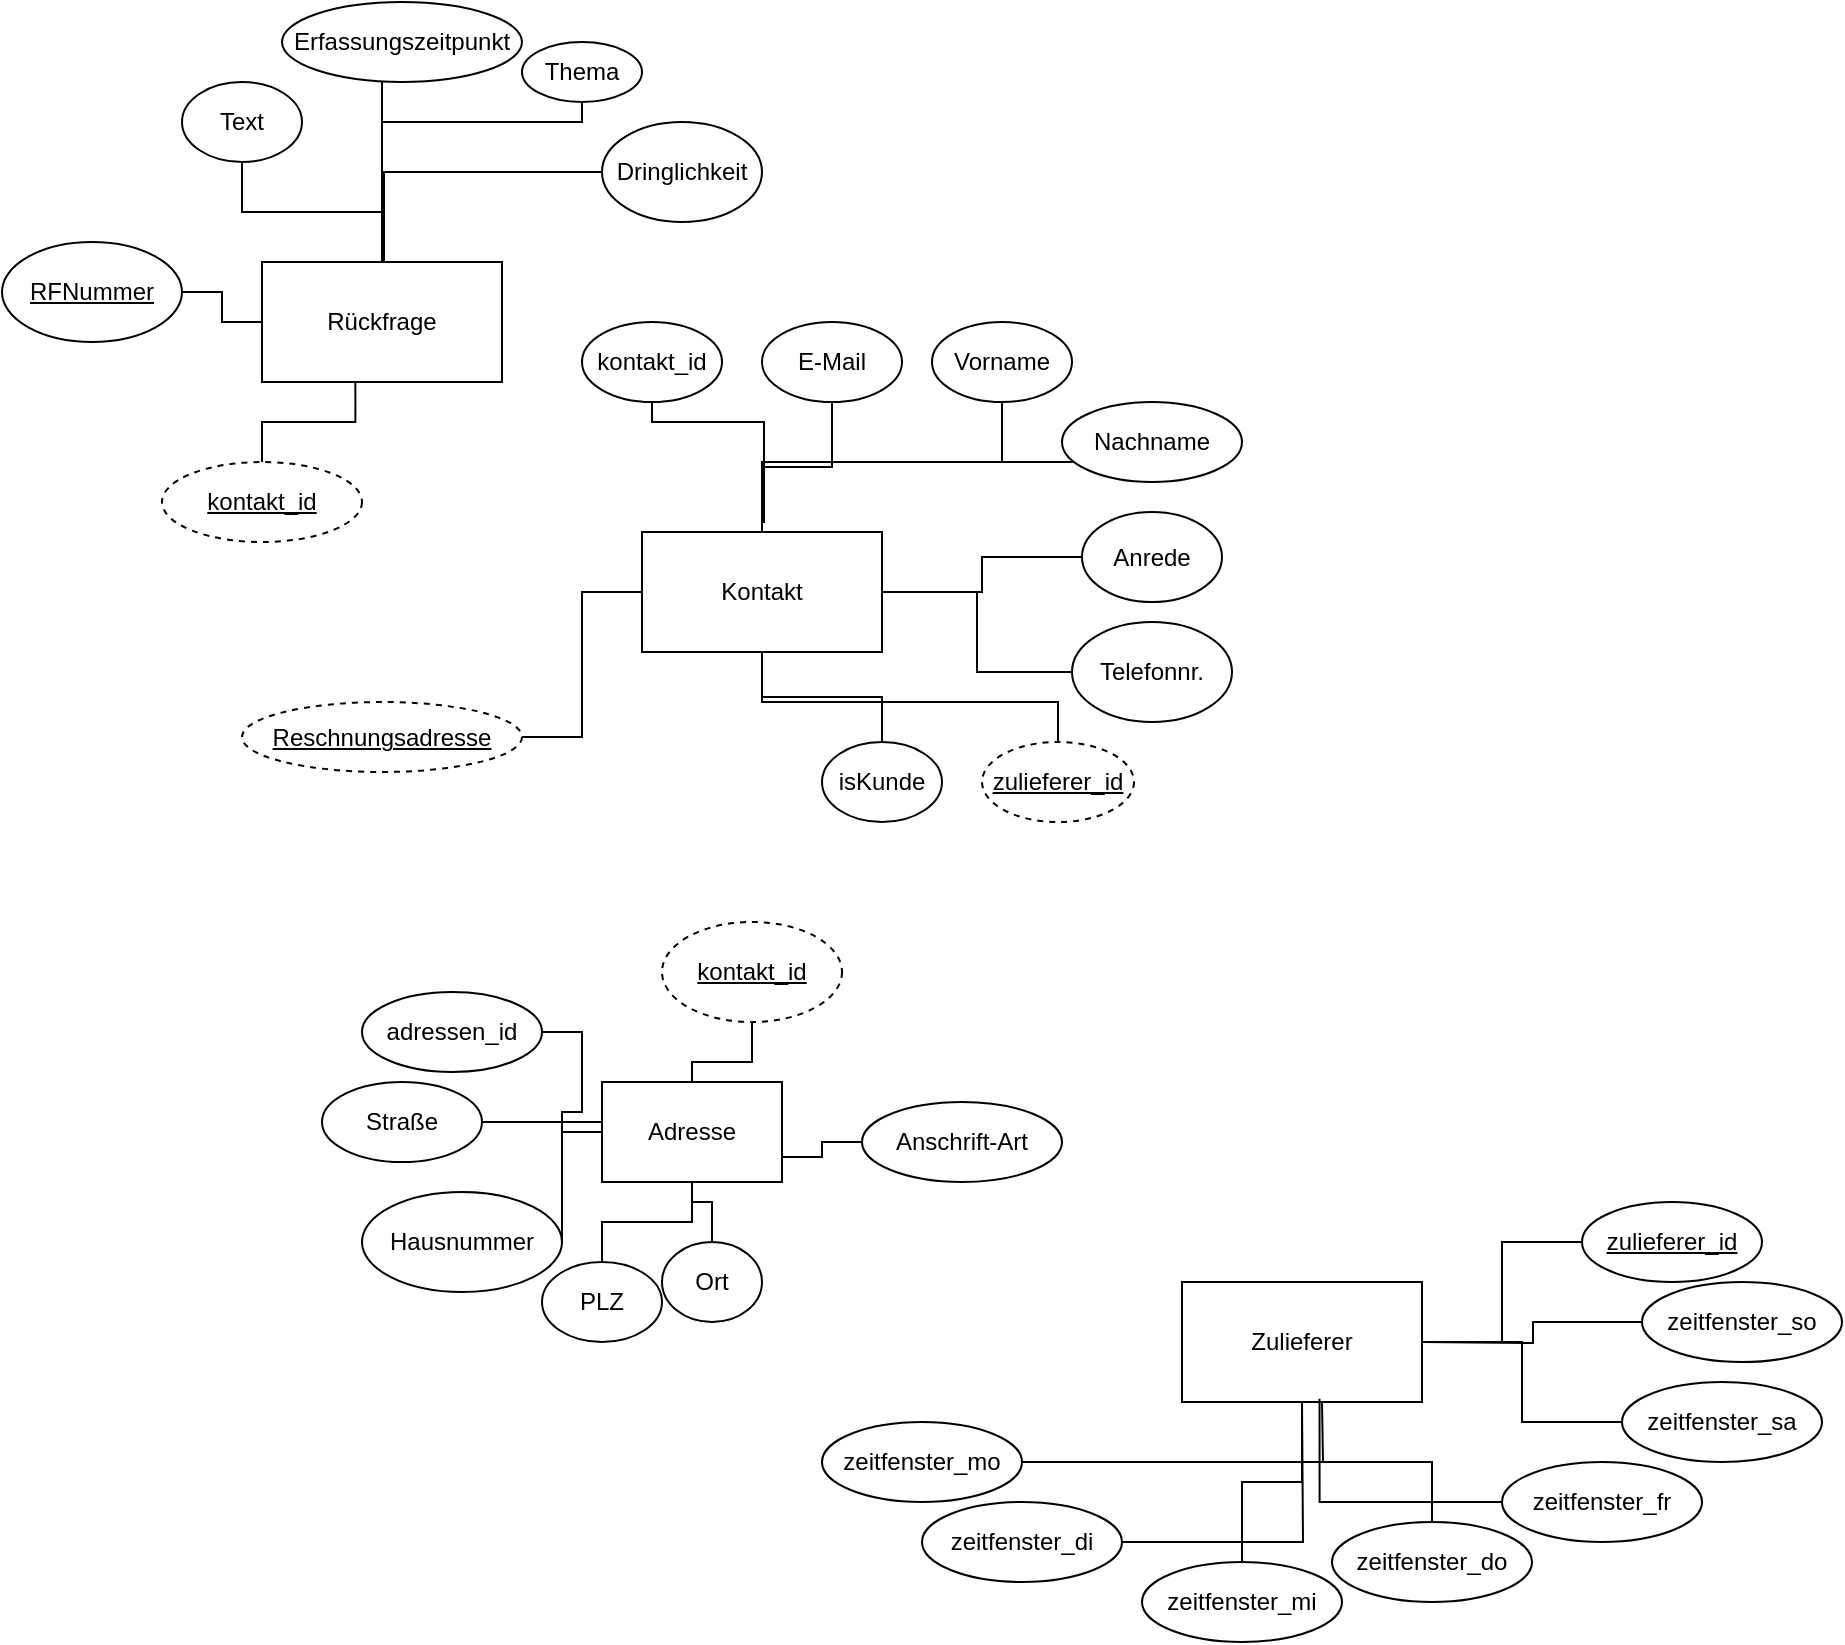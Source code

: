 <mxfile version="24.8.8">
  <diagram name="Seite-1" id="iUdiVS8_5Ydh5sOIjzpp">
    <mxGraphModel dx="1508" dy="399" grid="1" gridSize="10" guides="1" tooltips="1" connect="1" arrows="1" fold="1" page="1" pageScale="1" pageWidth="827" pageHeight="1169" math="0" shadow="0">
      <root>
        <mxCell id="0" />
        <mxCell id="1" parent="0" />
        <mxCell id="QbEHDC73TiJqhQOsBRqD-1" value="Rückfrage" style="rounded=0;whiteSpace=wrap;html=1;" vertex="1" parent="1">
          <mxGeometry x="80" y="420" width="120" height="60" as="geometry" />
        </mxCell>
        <mxCell id="QbEHDC73TiJqhQOsBRqD-2" value="Adresse" style="rounded=0;whiteSpace=wrap;html=1;" vertex="1" parent="1">
          <mxGeometry x="250" y="830" width="90" height="50" as="geometry" />
        </mxCell>
        <mxCell id="QbEHDC73TiJqhQOsBRqD-3" value="Kontakt" style="rounded=0;whiteSpace=wrap;html=1;" vertex="1" parent="1">
          <mxGeometry x="270" y="555" width="120" height="60" as="geometry" />
        </mxCell>
        <mxCell id="QbEHDC73TiJqhQOsBRqD-10" style="edgeStyle=orthogonalEdgeStyle;rounded=0;orthogonalLoop=1;jettySize=auto;html=1;endArrow=none;endFill=0;" edge="1" parent="1" source="QbEHDC73TiJqhQOsBRqD-5" target="QbEHDC73TiJqhQOsBRqD-1">
          <mxGeometry relative="1" as="geometry" />
        </mxCell>
        <mxCell id="QbEHDC73TiJqhQOsBRqD-5" value="Text" style="ellipse;whiteSpace=wrap;html=1;" vertex="1" parent="1">
          <mxGeometry x="40" y="330" width="60" height="40" as="geometry" />
        </mxCell>
        <mxCell id="QbEHDC73TiJqhQOsBRqD-11" style="edgeStyle=orthogonalEdgeStyle;rounded=0;orthogonalLoop=1;jettySize=auto;html=1;endArrow=none;endFill=0;" edge="1" parent="1" source="QbEHDC73TiJqhQOsBRqD-6">
          <mxGeometry relative="1" as="geometry">
            <mxPoint x="140" y="420" as="targetPoint" />
            <Array as="points">
              <mxPoint x="140" y="375" />
              <mxPoint x="141" y="375" />
              <mxPoint x="141" y="420" />
            </Array>
          </mxGeometry>
        </mxCell>
        <mxCell id="QbEHDC73TiJqhQOsBRqD-6" value="Erfassungszeitpunkt" style="ellipse;whiteSpace=wrap;html=1;" vertex="1" parent="1">
          <mxGeometry x="90" y="290" width="120" height="40" as="geometry" />
        </mxCell>
        <mxCell id="QbEHDC73TiJqhQOsBRqD-12" style="edgeStyle=orthogonalEdgeStyle;rounded=0;orthogonalLoop=1;jettySize=auto;html=1;entryX=0.5;entryY=0;entryDx=0;entryDy=0;endArrow=none;endFill=0;" edge="1" parent="1" source="QbEHDC73TiJqhQOsBRqD-8" target="QbEHDC73TiJqhQOsBRqD-1">
          <mxGeometry relative="1" as="geometry">
            <Array as="points">
              <mxPoint x="240" y="350" />
              <mxPoint x="140" y="350" />
            </Array>
          </mxGeometry>
        </mxCell>
        <mxCell id="QbEHDC73TiJqhQOsBRqD-8" value="Thema" style="ellipse;whiteSpace=wrap;html=1;" vertex="1" parent="1">
          <mxGeometry x="210" y="310" width="60" height="30" as="geometry" />
        </mxCell>
        <mxCell id="QbEHDC73TiJqhQOsBRqD-13" style="edgeStyle=orthogonalEdgeStyle;rounded=0;orthogonalLoop=1;jettySize=auto;html=1;entryX=0.5;entryY=0;entryDx=0;entryDy=0;endArrow=none;endFill=0;" edge="1" parent="1" source="QbEHDC73TiJqhQOsBRqD-9" target="QbEHDC73TiJqhQOsBRqD-1">
          <mxGeometry relative="1" as="geometry" />
        </mxCell>
        <mxCell id="QbEHDC73TiJqhQOsBRqD-9" value="Dringlichkeit" style="ellipse;whiteSpace=wrap;html=1;" vertex="1" parent="1">
          <mxGeometry x="250" y="350" width="80" height="50" as="geometry" />
        </mxCell>
        <mxCell id="QbEHDC73TiJqhQOsBRqD-15" value="&lt;u&gt;RFNummer&lt;/u&gt;" style="ellipse;whiteSpace=wrap;html=1;" vertex="1" parent="1">
          <mxGeometry x="-50" y="410" width="90" height="50" as="geometry" />
        </mxCell>
        <mxCell id="QbEHDC73TiJqhQOsBRqD-16" style="edgeStyle=orthogonalEdgeStyle;rounded=0;orthogonalLoop=1;jettySize=auto;html=1;entryX=0;entryY=0.5;entryDx=0;entryDy=0;endArrow=none;endFill=0;" edge="1" parent="1" source="QbEHDC73TiJqhQOsBRqD-15" target="QbEHDC73TiJqhQOsBRqD-1">
          <mxGeometry relative="1" as="geometry">
            <mxPoint x="70" y="460" as="targetPoint" />
          </mxGeometry>
        </mxCell>
        <mxCell id="QbEHDC73TiJqhQOsBRqD-21" style="edgeStyle=orthogonalEdgeStyle;rounded=0;orthogonalLoop=1;jettySize=auto;html=1;entryX=0.5;entryY=0;entryDx=0;entryDy=0;endArrow=none;endFill=0;" edge="1" parent="1" source="QbEHDC73TiJqhQOsBRqD-20" target="QbEHDC73TiJqhQOsBRqD-3">
          <mxGeometry relative="1" as="geometry" />
        </mxCell>
        <mxCell id="QbEHDC73TiJqhQOsBRqD-20" value="E-Mail" style="ellipse;whiteSpace=wrap;html=1;" vertex="1" parent="1">
          <mxGeometry x="330" y="450" width="70" height="40" as="geometry" />
        </mxCell>
        <mxCell id="QbEHDC73TiJqhQOsBRqD-24" style="edgeStyle=orthogonalEdgeStyle;rounded=0;orthogonalLoop=1;jettySize=auto;html=1;entryX=0.5;entryY=0;entryDx=0;entryDy=0;endArrow=none;endFill=0;" edge="1" parent="1" source="QbEHDC73TiJqhQOsBRqD-22" target="QbEHDC73TiJqhQOsBRqD-3">
          <mxGeometry relative="1" as="geometry">
            <Array as="points">
              <mxPoint x="450" y="520" />
              <mxPoint x="330" y="520" />
            </Array>
          </mxGeometry>
        </mxCell>
        <mxCell id="QbEHDC73TiJqhQOsBRqD-22" value="Vo&lt;span style=&quot;background-color: initial;&quot;&gt;rname&lt;/span&gt;" style="ellipse;whiteSpace=wrap;html=1;" vertex="1" parent="1">
          <mxGeometry x="415" y="450" width="70" height="40" as="geometry" />
        </mxCell>
        <mxCell id="QbEHDC73TiJqhQOsBRqD-25" style="edgeStyle=orthogonalEdgeStyle;rounded=0;orthogonalLoop=1;jettySize=auto;html=1;entryX=0.5;entryY=0;entryDx=0;entryDy=0;endArrow=none;endFill=0;" edge="1" parent="1" source="QbEHDC73TiJqhQOsBRqD-23" target="QbEHDC73TiJqhQOsBRqD-3">
          <mxGeometry relative="1" as="geometry">
            <mxPoint x="330" y="550" as="targetPoint" />
            <Array as="points">
              <mxPoint x="330" y="520" />
            </Array>
          </mxGeometry>
        </mxCell>
        <mxCell id="QbEHDC73TiJqhQOsBRqD-23" value="Nachname" style="ellipse;whiteSpace=wrap;html=1;" vertex="1" parent="1">
          <mxGeometry x="480" y="490" width="90" height="40" as="geometry" />
        </mxCell>
        <mxCell id="QbEHDC73TiJqhQOsBRqD-27" style="edgeStyle=orthogonalEdgeStyle;rounded=0;orthogonalLoop=1;jettySize=auto;html=1;entryX=1;entryY=0.5;entryDx=0;entryDy=0;endArrow=none;endFill=0;" edge="1" parent="1" source="QbEHDC73TiJqhQOsBRqD-26" target="QbEHDC73TiJqhQOsBRqD-3">
          <mxGeometry relative="1" as="geometry" />
        </mxCell>
        <mxCell id="QbEHDC73TiJqhQOsBRqD-26" value="Anrede" style="ellipse;whiteSpace=wrap;html=1;" vertex="1" parent="1">
          <mxGeometry x="490" y="545" width="70" height="45" as="geometry" />
        </mxCell>
        <mxCell id="QbEHDC73TiJqhQOsBRqD-29" style="edgeStyle=orthogonalEdgeStyle;rounded=0;orthogonalLoop=1;jettySize=auto;html=1;endArrow=none;endFill=0;" edge="1" parent="1" source="QbEHDC73TiJqhQOsBRqD-28" target="QbEHDC73TiJqhQOsBRqD-3">
          <mxGeometry relative="1" as="geometry">
            <mxPoint x="390" y="590" as="targetPoint" />
          </mxGeometry>
        </mxCell>
        <mxCell id="QbEHDC73TiJqhQOsBRqD-28" value="Telefonnr." style="ellipse;whiteSpace=wrap;html=1;" vertex="1" parent="1">
          <mxGeometry x="485" y="600" width="80" height="50" as="geometry" />
        </mxCell>
        <mxCell id="QbEHDC73TiJqhQOsBRqD-31" style="edgeStyle=orthogonalEdgeStyle;rounded=0;orthogonalLoop=1;jettySize=auto;html=1;endArrow=none;endFill=0;" edge="1" parent="1" source="QbEHDC73TiJqhQOsBRqD-30">
          <mxGeometry relative="1" as="geometry">
            <mxPoint x="330" y="550" as="targetPoint" />
            <Array as="points">
              <mxPoint x="275" y="500" />
              <mxPoint x="331" y="500" />
              <mxPoint x="331" y="550" />
            </Array>
          </mxGeometry>
        </mxCell>
        <mxCell id="QbEHDC73TiJqhQOsBRqD-30" value="kontakt_id" style="ellipse;whiteSpace=wrap;html=1;" vertex="1" parent="1">
          <mxGeometry x="240" y="450" width="70" height="40" as="geometry" />
        </mxCell>
        <mxCell id="QbEHDC73TiJqhQOsBRqD-34" style="edgeStyle=orthogonalEdgeStyle;rounded=0;orthogonalLoop=1;jettySize=auto;html=1;entryX=0.5;entryY=1;entryDx=0;entryDy=0;endArrow=none;endFill=0;" edge="1" parent="1" source="QbEHDC73TiJqhQOsBRqD-32" target="QbEHDC73TiJqhQOsBRqD-3">
          <mxGeometry relative="1" as="geometry" />
        </mxCell>
        <mxCell id="QbEHDC73TiJqhQOsBRqD-32" value="isKunde" style="ellipse;whiteSpace=wrap;html=1;" vertex="1" parent="1">
          <mxGeometry x="360" y="660" width="60" height="40" as="geometry" />
        </mxCell>
        <mxCell id="QbEHDC73TiJqhQOsBRqD-35" style="edgeStyle=orthogonalEdgeStyle;rounded=0;orthogonalLoop=1;jettySize=auto;html=1;entryX=0.5;entryY=1;entryDx=0;entryDy=0;endArrow=none;endFill=0;" edge="1" parent="1" source="QbEHDC73TiJqhQOsBRqD-33" target="QbEHDC73TiJqhQOsBRqD-3">
          <mxGeometry relative="1" as="geometry">
            <Array as="points">
              <mxPoint x="478" y="640" />
              <mxPoint x="330" y="640" />
            </Array>
          </mxGeometry>
        </mxCell>
        <mxCell id="QbEHDC73TiJqhQOsBRqD-33" value="&lt;u&gt;zulieferer_id&lt;/u&gt;" style="ellipse;whiteSpace=wrap;html=1;dashed=1;" vertex="1" parent="1">
          <mxGeometry x="440" y="660" width="76" height="40" as="geometry" />
        </mxCell>
        <mxCell id="QbEHDC73TiJqhQOsBRqD-36" value="Zulieferer" style="rounded=0;whiteSpace=wrap;html=1;" vertex="1" parent="1">
          <mxGeometry x="540" y="930" width="120" height="60" as="geometry" />
        </mxCell>
        <mxCell id="QbEHDC73TiJqhQOsBRqD-38" style="edgeStyle=orthogonalEdgeStyle;rounded=0;orthogonalLoop=1;jettySize=auto;html=1;entryX=1;entryY=0.5;entryDx=0;entryDy=0;endArrow=none;endFill=0;" edge="1" parent="1" source="QbEHDC73TiJqhQOsBRqD-37" target="QbEHDC73TiJqhQOsBRqD-36">
          <mxGeometry relative="1" as="geometry" />
        </mxCell>
        <mxCell id="QbEHDC73TiJqhQOsBRqD-37" value="&lt;u&gt;zulieferer_id&lt;/u&gt;" style="ellipse;whiteSpace=wrap;html=1;" vertex="1" parent="1">
          <mxGeometry x="740" y="890" width="90" height="40" as="geometry" />
        </mxCell>
        <mxCell id="QbEHDC73TiJqhQOsBRqD-55" style="edgeStyle=orthogonalEdgeStyle;rounded=0;orthogonalLoop=1;jettySize=auto;html=1;endArrow=none;endFill=0;" edge="1" parent="1" source="QbEHDC73TiJqhQOsBRqD-39">
          <mxGeometry relative="1" as="geometry">
            <mxPoint x="610" y="990" as="targetPoint" />
          </mxGeometry>
        </mxCell>
        <mxCell id="QbEHDC73TiJqhQOsBRqD-39" value="zeitfenster_mo" style="ellipse;whiteSpace=wrap;html=1;" vertex="1" parent="1">
          <mxGeometry x="360" y="1000" width="100" height="40" as="geometry" />
        </mxCell>
        <mxCell id="QbEHDC73TiJqhQOsBRqD-54" style="edgeStyle=orthogonalEdgeStyle;rounded=0;orthogonalLoop=1;jettySize=auto;html=1;endArrow=none;endFill=0;" edge="1" parent="1" source="QbEHDC73TiJqhQOsBRqD-41">
          <mxGeometry relative="1" as="geometry">
            <mxPoint x="600" y="990" as="targetPoint" />
          </mxGeometry>
        </mxCell>
        <mxCell id="QbEHDC73TiJqhQOsBRqD-41" value="zeitfenster_di" style="ellipse;whiteSpace=wrap;html=1;" vertex="1" parent="1">
          <mxGeometry x="410" y="1040" width="100" height="40" as="geometry" />
        </mxCell>
        <mxCell id="QbEHDC73TiJqhQOsBRqD-53" style="edgeStyle=orthogonalEdgeStyle;rounded=0;orthogonalLoop=1;jettySize=auto;html=1;entryX=0.5;entryY=1;entryDx=0;entryDy=0;endArrow=none;endFill=0;" edge="1" parent="1" source="QbEHDC73TiJqhQOsBRqD-42" target="QbEHDC73TiJqhQOsBRqD-36">
          <mxGeometry relative="1" as="geometry" />
        </mxCell>
        <mxCell id="QbEHDC73TiJqhQOsBRqD-42" value="zeitfenster_mi" style="ellipse;whiteSpace=wrap;html=1;" vertex="1" parent="1">
          <mxGeometry x="520" y="1070" width="100" height="40" as="geometry" />
        </mxCell>
        <mxCell id="QbEHDC73TiJqhQOsBRqD-43" value="zeitfenster_do" style="ellipse;whiteSpace=wrap;html=1;" vertex="1" parent="1">
          <mxGeometry x="615" y="1050" width="100" height="40" as="geometry" />
        </mxCell>
        <mxCell id="QbEHDC73TiJqhQOsBRqD-44" value="zeitfenster_fr" style="ellipse;whiteSpace=wrap;html=1;" vertex="1" parent="1">
          <mxGeometry x="700" y="1020" width="100" height="40" as="geometry" />
        </mxCell>
        <mxCell id="QbEHDC73TiJqhQOsBRqD-50" style="edgeStyle=orthogonalEdgeStyle;rounded=0;orthogonalLoop=1;jettySize=auto;html=1;entryX=1;entryY=0.5;entryDx=0;entryDy=0;endArrow=none;endFill=0;" edge="1" parent="1" source="QbEHDC73TiJqhQOsBRqD-45" target="QbEHDC73TiJqhQOsBRqD-36">
          <mxGeometry relative="1" as="geometry" />
        </mxCell>
        <mxCell id="QbEHDC73TiJqhQOsBRqD-45" value="zeitfenster_sa" style="ellipse;whiteSpace=wrap;html=1;" vertex="1" parent="1">
          <mxGeometry x="760" y="980" width="100" height="40" as="geometry" />
        </mxCell>
        <mxCell id="QbEHDC73TiJqhQOsBRqD-49" style="edgeStyle=orthogonalEdgeStyle;rounded=0;orthogonalLoop=1;jettySize=auto;html=1;endArrow=none;endFill=0;" edge="1" parent="1" source="QbEHDC73TiJqhQOsBRqD-46">
          <mxGeometry relative="1" as="geometry">
            <mxPoint x="660" y="960" as="targetPoint" />
          </mxGeometry>
        </mxCell>
        <mxCell id="QbEHDC73TiJqhQOsBRqD-46" value="zeitfenster_so" style="ellipse;whiteSpace=wrap;html=1;" vertex="1" parent="1">
          <mxGeometry x="770" y="930" width="100" height="40" as="geometry" />
        </mxCell>
        <mxCell id="QbEHDC73TiJqhQOsBRqD-51" style="edgeStyle=orthogonalEdgeStyle;rounded=0;orthogonalLoop=1;jettySize=auto;html=1;entryX=0.573;entryY=0.973;entryDx=0;entryDy=0;entryPerimeter=0;endArrow=none;endFill=0;" edge="1" parent="1" source="QbEHDC73TiJqhQOsBRqD-44" target="QbEHDC73TiJqhQOsBRqD-36">
          <mxGeometry relative="1" as="geometry" />
        </mxCell>
        <mxCell id="QbEHDC73TiJqhQOsBRqD-52" style="edgeStyle=orthogonalEdgeStyle;rounded=0;orthogonalLoop=1;jettySize=auto;html=1;entryX=0.5;entryY=1;entryDx=0;entryDy=0;endArrow=none;endFill=0;" edge="1" parent="1" source="QbEHDC73TiJqhQOsBRqD-43" target="QbEHDC73TiJqhQOsBRqD-36">
          <mxGeometry relative="1" as="geometry" />
        </mxCell>
        <mxCell id="QbEHDC73TiJqhQOsBRqD-65" style="edgeStyle=orthogonalEdgeStyle;rounded=0;orthogonalLoop=1;jettySize=auto;html=1;endArrow=none;endFill=0;" edge="1" parent="1" source="QbEHDC73TiJqhQOsBRqD-57">
          <mxGeometry relative="1" as="geometry">
            <mxPoint x="250" y="850" as="targetPoint" />
          </mxGeometry>
        </mxCell>
        <mxCell id="QbEHDC73TiJqhQOsBRqD-57" value="Straße" style="ellipse;whiteSpace=wrap;html=1;" vertex="1" parent="1">
          <mxGeometry x="110" y="830" width="80" height="40" as="geometry" />
        </mxCell>
        <mxCell id="QbEHDC73TiJqhQOsBRqD-66" style="edgeStyle=orthogonalEdgeStyle;rounded=0;orthogonalLoop=1;jettySize=auto;html=1;entryX=0;entryY=0.5;entryDx=0;entryDy=0;endArrow=none;endFill=0;" edge="1" parent="1" source="QbEHDC73TiJqhQOsBRqD-58" target="QbEHDC73TiJqhQOsBRqD-2">
          <mxGeometry relative="1" as="geometry">
            <Array as="points">
              <mxPoint x="230" y="855" />
            </Array>
          </mxGeometry>
        </mxCell>
        <mxCell id="QbEHDC73TiJqhQOsBRqD-58" value="Hausnummer" style="ellipse;whiteSpace=wrap;html=1;" vertex="1" parent="1">
          <mxGeometry x="130" y="885" width="100" height="50" as="geometry" />
        </mxCell>
        <mxCell id="QbEHDC73TiJqhQOsBRqD-67" style="edgeStyle=orthogonalEdgeStyle;rounded=0;orthogonalLoop=1;jettySize=auto;html=1;entryX=0.5;entryY=1;entryDx=0;entryDy=0;endArrow=none;endFill=0;" edge="1" parent="1" source="QbEHDC73TiJqhQOsBRqD-59" target="QbEHDC73TiJqhQOsBRqD-2">
          <mxGeometry relative="1" as="geometry" />
        </mxCell>
        <mxCell id="QbEHDC73TiJqhQOsBRqD-59" value="PLZ" style="ellipse;whiteSpace=wrap;html=1;" vertex="1" parent="1">
          <mxGeometry x="220" y="920" width="60" height="40" as="geometry" />
        </mxCell>
        <mxCell id="QbEHDC73TiJqhQOsBRqD-68" style="edgeStyle=orthogonalEdgeStyle;rounded=0;orthogonalLoop=1;jettySize=auto;html=1;entryX=0.5;entryY=1;entryDx=0;entryDy=0;endArrow=none;endFill=0;" edge="1" parent="1" source="QbEHDC73TiJqhQOsBRqD-60" target="QbEHDC73TiJqhQOsBRqD-2">
          <mxGeometry relative="1" as="geometry" />
        </mxCell>
        <mxCell id="QbEHDC73TiJqhQOsBRqD-60" value="Ort" style="ellipse;whiteSpace=wrap;html=1;" vertex="1" parent="1">
          <mxGeometry x="280" y="910" width="50" height="40" as="geometry" />
        </mxCell>
        <mxCell id="QbEHDC73TiJqhQOsBRqD-64" style="edgeStyle=orthogonalEdgeStyle;rounded=0;orthogonalLoop=1;jettySize=auto;html=1;entryX=0;entryY=0.5;entryDx=0;entryDy=0;endArrow=none;endFill=0;" edge="1" parent="1" source="QbEHDC73TiJqhQOsBRqD-61" target="QbEHDC73TiJqhQOsBRqD-2">
          <mxGeometry relative="1" as="geometry" />
        </mxCell>
        <mxCell id="QbEHDC73TiJqhQOsBRqD-61" value="adressen_id" style="ellipse;whiteSpace=wrap;html=1;" vertex="1" parent="1">
          <mxGeometry x="130" y="785" width="90" height="40" as="geometry" />
        </mxCell>
        <mxCell id="QbEHDC73TiJqhQOsBRqD-63" style="edgeStyle=orthogonalEdgeStyle;rounded=0;orthogonalLoop=1;jettySize=auto;html=1;entryX=0;entryY=0.5;entryDx=0;entryDy=0;endArrow=none;endFill=0;" edge="1" parent="1" source="QbEHDC73TiJqhQOsBRqD-62" target="QbEHDC73TiJqhQOsBRqD-3">
          <mxGeometry relative="1" as="geometry" />
        </mxCell>
        <mxCell id="QbEHDC73TiJqhQOsBRqD-62" value="&lt;u&gt;Reschnungsadresse&lt;/u&gt;" style="ellipse;whiteSpace=wrap;html=1;dashed=1;" vertex="1" parent="1">
          <mxGeometry x="70" y="640" width="140" height="35" as="geometry" />
        </mxCell>
        <mxCell id="QbEHDC73TiJqhQOsBRqD-69" value="&lt;u&gt;kontakt_id&lt;/u&gt;" style="ellipse;whiteSpace=wrap;html=1;dashed=1;" vertex="1" parent="1">
          <mxGeometry x="280" y="750" width="90" height="50" as="geometry" />
        </mxCell>
        <mxCell id="QbEHDC73TiJqhQOsBRqD-70" style="edgeStyle=orthogonalEdgeStyle;rounded=0;orthogonalLoop=1;jettySize=auto;html=1;entryX=0.5;entryY=0;entryDx=0;entryDy=0;endArrow=none;endFill=0;" edge="1" parent="1" source="QbEHDC73TiJqhQOsBRqD-69" target="QbEHDC73TiJqhQOsBRqD-2">
          <mxGeometry relative="1" as="geometry" />
        </mxCell>
        <mxCell id="QbEHDC73TiJqhQOsBRqD-72" style="edgeStyle=orthogonalEdgeStyle;rounded=0;orthogonalLoop=1;jettySize=auto;html=1;entryX=1;entryY=0.75;entryDx=0;entryDy=0;endArrow=none;endFill=0;" edge="1" parent="1" source="QbEHDC73TiJqhQOsBRqD-71" target="QbEHDC73TiJqhQOsBRqD-2">
          <mxGeometry relative="1" as="geometry" />
        </mxCell>
        <mxCell id="QbEHDC73TiJqhQOsBRqD-71" value="Anschrift-Art" style="ellipse;whiteSpace=wrap;html=1;" vertex="1" parent="1">
          <mxGeometry x="380" y="840" width="100" height="40" as="geometry" />
        </mxCell>
        <mxCell id="QbEHDC73TiJqhQOsBRqD-73" value="&lt;u&gt;kontakt_id&lt;/u&gt;" style="ellipse;whiteSpace=wrap;html=1;dashed=1;" vertex="1" parent="1">
          <mxGeometry x="30" y="520" width="100" height="40" as="geometry" />
        </mxCell>
        <mxCell id="QbEHDC73TiJqhQOsBRqD-74" style="edgeStyle=orthogonalEdgeStyle;rounded=0;orthogonalLoop=1;jettySize=auto;html=1;entryX=0.389;entryY=0.999;entryDx=0;entryDy=0;entryPerimeter=0;endArrow=none;endFill=0;" edge="1" parent="1" source="QbEHDC73TiJqhQOsBRqD-73" target="QbEHDC73TiJqhQOsBRqD-1">
          <mxGeometry relative="1" as="geometry" />
        </mxCell>
      </root>
    </mxGraphModel>
  </diagram>
</mxfile>

